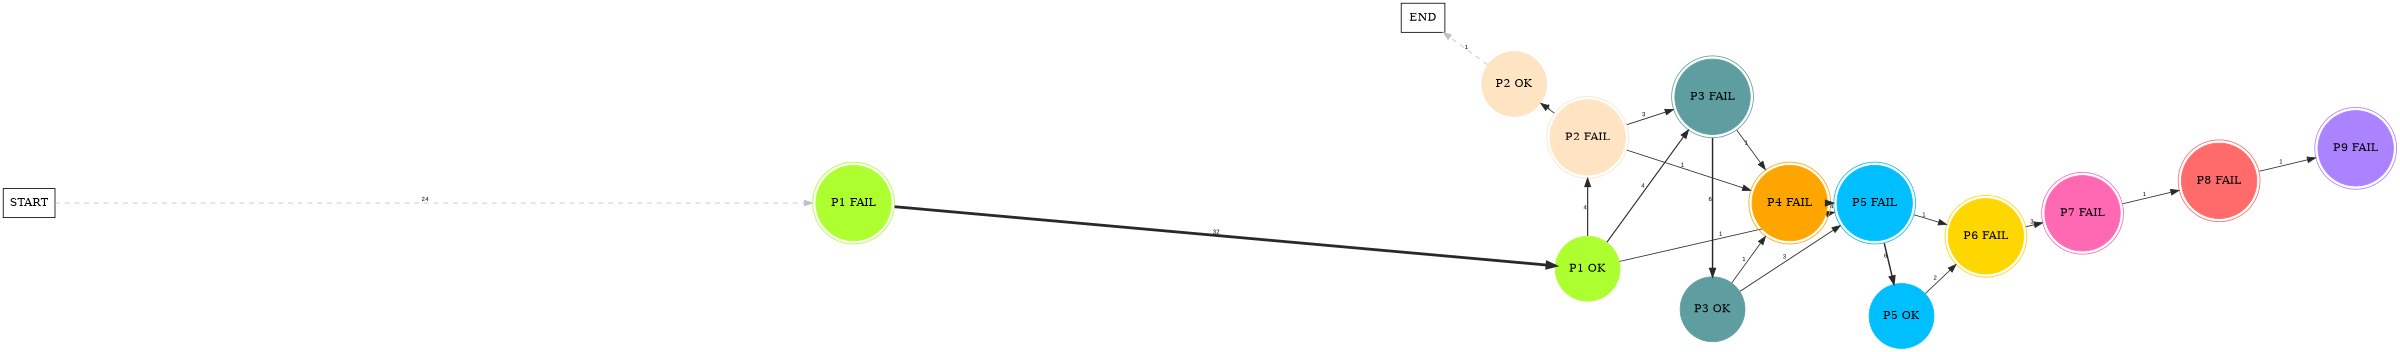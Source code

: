 digraph graphname {
	dpi = 150
	size="16,11!";
	margin = 0;
layout=circo;
"P1 FAIL" [shape=circle, color=greenyellow, peripheries=2, style=filled]"P1 OK" [shape=circle, color=greenyellow, style=filled]"P2 FAIL" [shape=circle, color=bisque, peripheries=2, style=filled]"P3 FAIL" [shape=circle, color=cadetblue, peripheries=2, style=filled]"P3 OK" [shape=circle, color=cadetblue, style=filled]"P4 FAIL" [shape=circle, color=orange, peripheries=2, style=filled]"P5 FAIL" [shape=circle, color=deepskyblue, peripheries=2, style=filled]"P6 FAIL" [shape=circle, color=gold, peripheries=2, style=filled]"P7 FAIL" [shape=circle, color=hotpink, peripheries=2, style=filled]"P5 OK" [shape=circle, color=deepskyblue, style=filled]"P8 FAIL" [shape=circle, color=indianred1, peripheries=2, style=filled]"P9 FAIL" [shape=circle, color=mediumpurple1, peripheries=2, style=filled]"P2 OK" [shape=circle, color=bisque, style=filled]"START" [shape=box, fillcolor=white, style=filled, color=black]"END" [shape=box, fillcolor=white, style=filled, color=black]"P1 FAIL" -> "P1 OK" [ color=grey16 penwidth = "3.4657359027997265"label ="32" labelfloat=false fontname="Arial" fontsize=8]
"P1 OK" -> "P2 FAIL" [ color=grey16 penwidth = "1.3862943611198906"label ="4" labelfloat=false fontname="Arial" fontsize=8]
"P1 OK" -> "P3 FAIL" [ color=grey16 penwidth = "1.3862943611198906"label ="4" labelfloat=false fontname="Arial" fontsize=8]
"P1 OK" -> "P5 FAIL" [ color=grey16 penwidth = "1"label ="1" labelfloat=false fontname="Arial" fontsize=8]
"P2 FAIL" -> "P3 FAIL" [ color=grey16 penwidth = "1.0986122886681098"label ="3" labelfloat=false fontname="Arial" fontsize=8]
"P2 FAIL" -> "P4 FAIL" [ color=grey16 penwidth = "1"label ="1" labelfloat=false fontname="Arial" fontsize=8]
"P2 FAIL" -> "P2 OK" [ color=grey16 penwidth = "1"label ="1" labelfloat=false fontname="Arial" fontsize=8]
"P3 FAIL" -> "P3 OK" [ color=grey16 penwidth = "1.791759469228055"label ="6" labelfloat=false fontname="Arial" fontsize=8]
"P3 FAIL" -> "P4 FAIL" [ color=grey16 penwidth = "1"label ="1" labelfloat=false fontname="Arial" fontsize=8]
"P3 OK" -> "P4 FAIL" [ color=grey16 penwidth = "1"label ="1" labelfloat=false fontname="Arial" fontsize=8]
"P3 OK" -> "P5 FAIL" [ color=grey16 penwidth = "1.0986122886681098"label ="3" labelfloat=false fontname="Arial" fontsize=8]
"P4 FAIL" -> "P5 FAIL" [ color=grey16 penwidth = "1.3862943611198906"label ="4" labelfloat=false fontname="Arial" fontsize=8]
"P5 FAIL" -> "P6 FAIL" [ color=grey16 penwidth = "1"label ="1" labelfloat=false fontname="Arial" fontsize=8]
"P5 FAIL" -> "P5 OK" [ color=grey16 penwidth = "1.791759469228055"label ="6" labelfloat=false fontname="Arial" fontsize=8]
"P6 FAIL" -> "P7 FAIL" [ color=grey16 penwidth = "1.0986122886681098"label ="3" labelfloat=false fontname="Arial" fontsize=8]
"P7 FAIL" -> "P8 FAIL" [ color=grey16 penwidth = "1"label ="1" labelfloat=false fontname="Arial" fontsize=8]
"P5 OK" -> "P6 FAIL" [ color=grey16 penwidth = "1"label ="2" labelfloat=false fontname="Arial" fontsize=8]
"P8 FAIL" -> "P9 FAIL" [ color=grey16 penwidth = "1"label ="1" labelfloat=false fontname="Arial" fontsize=8]
"P2 OK" -> "END" [ style = dashed color=grey label ="1" labelfloat=false fontname="Arial" fontsize=8]
"START" -> "P1 FAIL" [ style = dashed color=grey label ="24" labelfloat=false fontname="Arial" fontsize=8]
}